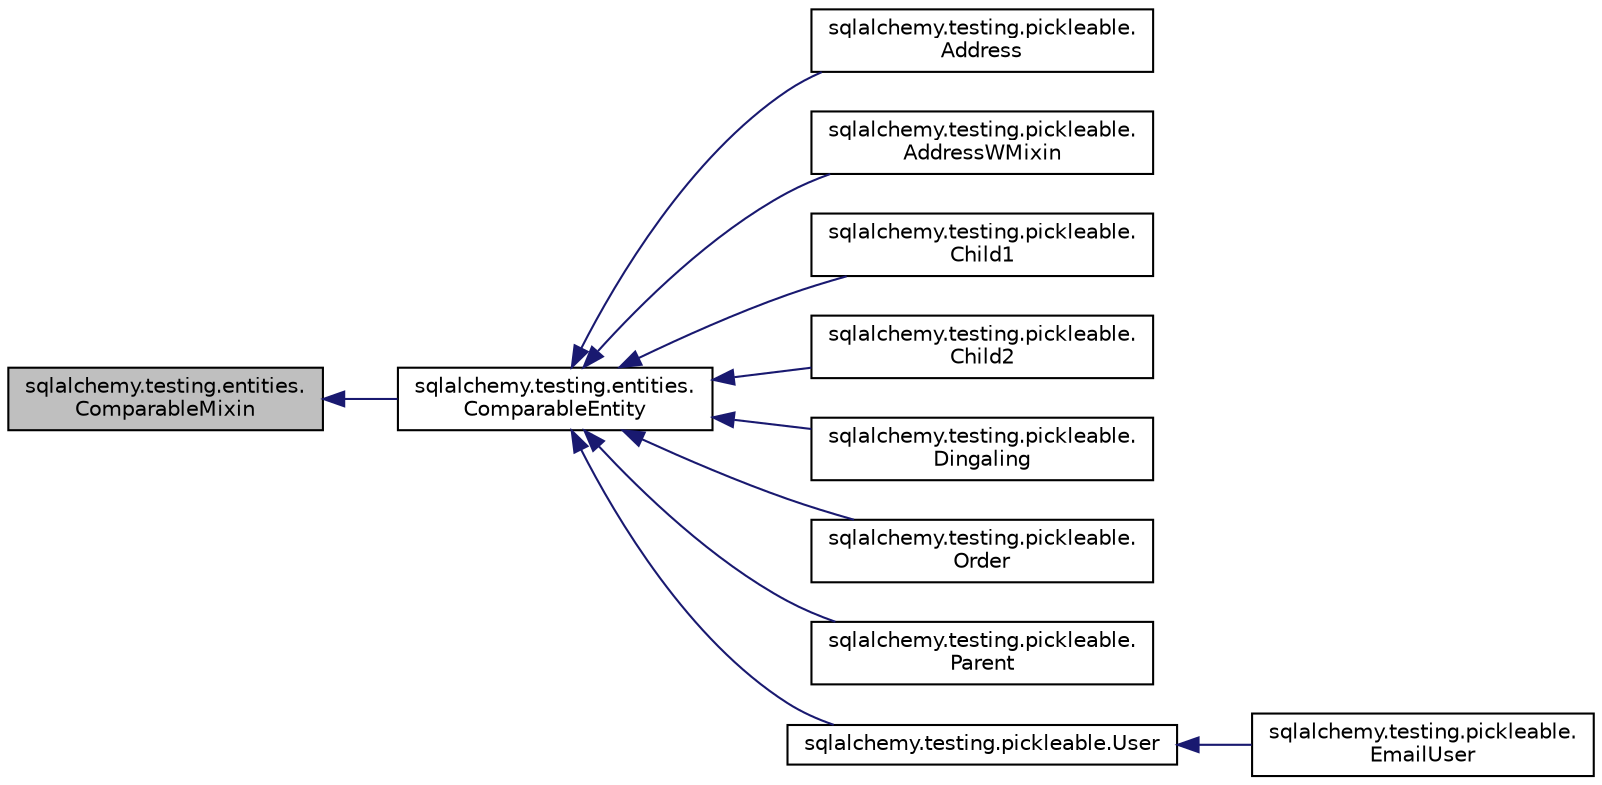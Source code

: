 digraph "sqlalchemy.testing.entities.ComparableMixin"
{
 // LATEX_PDF_SIZE
  edge [fontname="Helvetica",fontsize="10",labelfontname="Helvetica",labelfontsize="10"];
  node [fontname="Helvetica",fontsize="10",shape=record];
  rankdir="LR";
  Node1 [label="sqlalchemy.testing.entities.\lComparableMixin",height=0.2,width=0.4,color="black", fillcolor="grey75", style="filled", fontcolor="black",tooltip=" "];
  Node1 -> Node2 [dir="back",color="midnightblue",fontsize="10",style="solid",fontname="Helvetica"];
  Node2 [label="sqlalchemy.testing.entities.\lComparableEntity",height=0.2,width=0.4,color="black", fillcolor="white", style="filled",URL="$classsqlalchemy_1_1testing_1_1entities_1_1ComparableEntity.html",tooltip=" "];
  Node2 -> Node3 [dir="back",color="midnightblue",fontsize="10",style="solid",fontname="Helvetica"];
  Node3 [label="sqlalchemy.testing.pickleable.\lAddress",height=0.2,width=0.4,color="black", fillcolor="white", style="filled",URL="$classsqlalchemy_1_1testing_1_1pickleable_1_1Address.html",tooltip=" "];
  Node2 -> Node4 [dir="back",color="midnightblue",fontsize="10",style="solid",fontname="Helvetica"];
  Node4 [label="sqlalchemy.testing.pickleable.\lAddressWMixin",height=0.2,width=0.4,color="black", fillcolor="white", style="filled",URL="$classsqlalchemy_1_1testing_1_1pickleable_1_1AddressWMixin.html",tooltip=" "];
  Node2 -> Node5 [dir="back",color="midnightblue",fontsize="10",style="solid",fontname="Helvetica"];
  Node5 [label="sqlalchemy.testing.pickleable.\lChild1",height=0.2,width=0.4,color="black", fillcolor="white", style="filled",URL="$classsqlalchemy_1_1testing_1_1pickleable_1_1Child1.html",tooltip=" "];
  Node2 -> Node6 [dir="back",color="midnightblue",fontsize="10",style="solid",fontname="Helvetica"];
  Node6 [label="sqlalchemy.testing.pickleable.\lChild2",height=0.2,width=0.4,color="black", fillcolor="white", style="filled",URL="$classsqlalchemy_1_1testing_1_1pickleable_1_1Child2.html",tooltip=" "];
  Node2 -> Node7 [dir="back",color="midnightblue",fontsize="10",style="solid",fontname="Helvetica"];
  Node7 [label="sqlalchemy.testing.pickleable.\lDingaling",height=0.2,width=0.4,color="black", fillcolor="white", style="filled",URL="$classsqlalchemy_1_1testing_1_1pickleable_1_1Dingaling.html",tooltip=" "];
  Node2 -> Node8 [dir="back",color="midnightblue",fontsize="10",style="solid",fontname="Helvetica"];
  Node8 [label="sqlalchemy.testing.pickleable.\lOrder",height=0.2,width=0.4,color="black", fillcolor="white", style="filled",URL="$classsqlalchemy_1_1testing_1_1pickleable_1_1Order.html",tooltip=" "];
  Node2 -> Node9 [dir="back",color="midnightblue",fontsize="10",style="solid",fontname="Helvetica"];
  Node9 [label="sqlalchemy.testing.pickleable.\lParent",height=0.2,width=0.4,color="black", fillcolor="white", style="filled",URL="$classsqlalchemy_1_1testing_1_1pickleable_1_1Parent.html",tooltip=" "];
  Node2 -> Node10 [dir="back",color="midnightblue",fontsize="10",style="solid",fontname="Helvetica"];
  Node10 [label="sqlalchemy.testing.pickleable.User",height=0.2,width=0.4,color="black", fillcolor="white", style="filled",URL="$classsqlalchemy_1_1testing_1_1pickleable_1_1User.html",tooltip=" "];
  Node10 -> Node11 [dir="back",color="midnightblue",fontsize="10",style="solid",fontname="Helvetica"];
  Node11 [label="sqlalchemy.testing.pickleable.\lEmailUser",height=0.2,width=0.4,color="black", fillcolor="white", style="filled",URL="$classsqlalchemy_1_1testing_1_1pickleable_1_1EmailUser.html",tooltip=" "];
}
